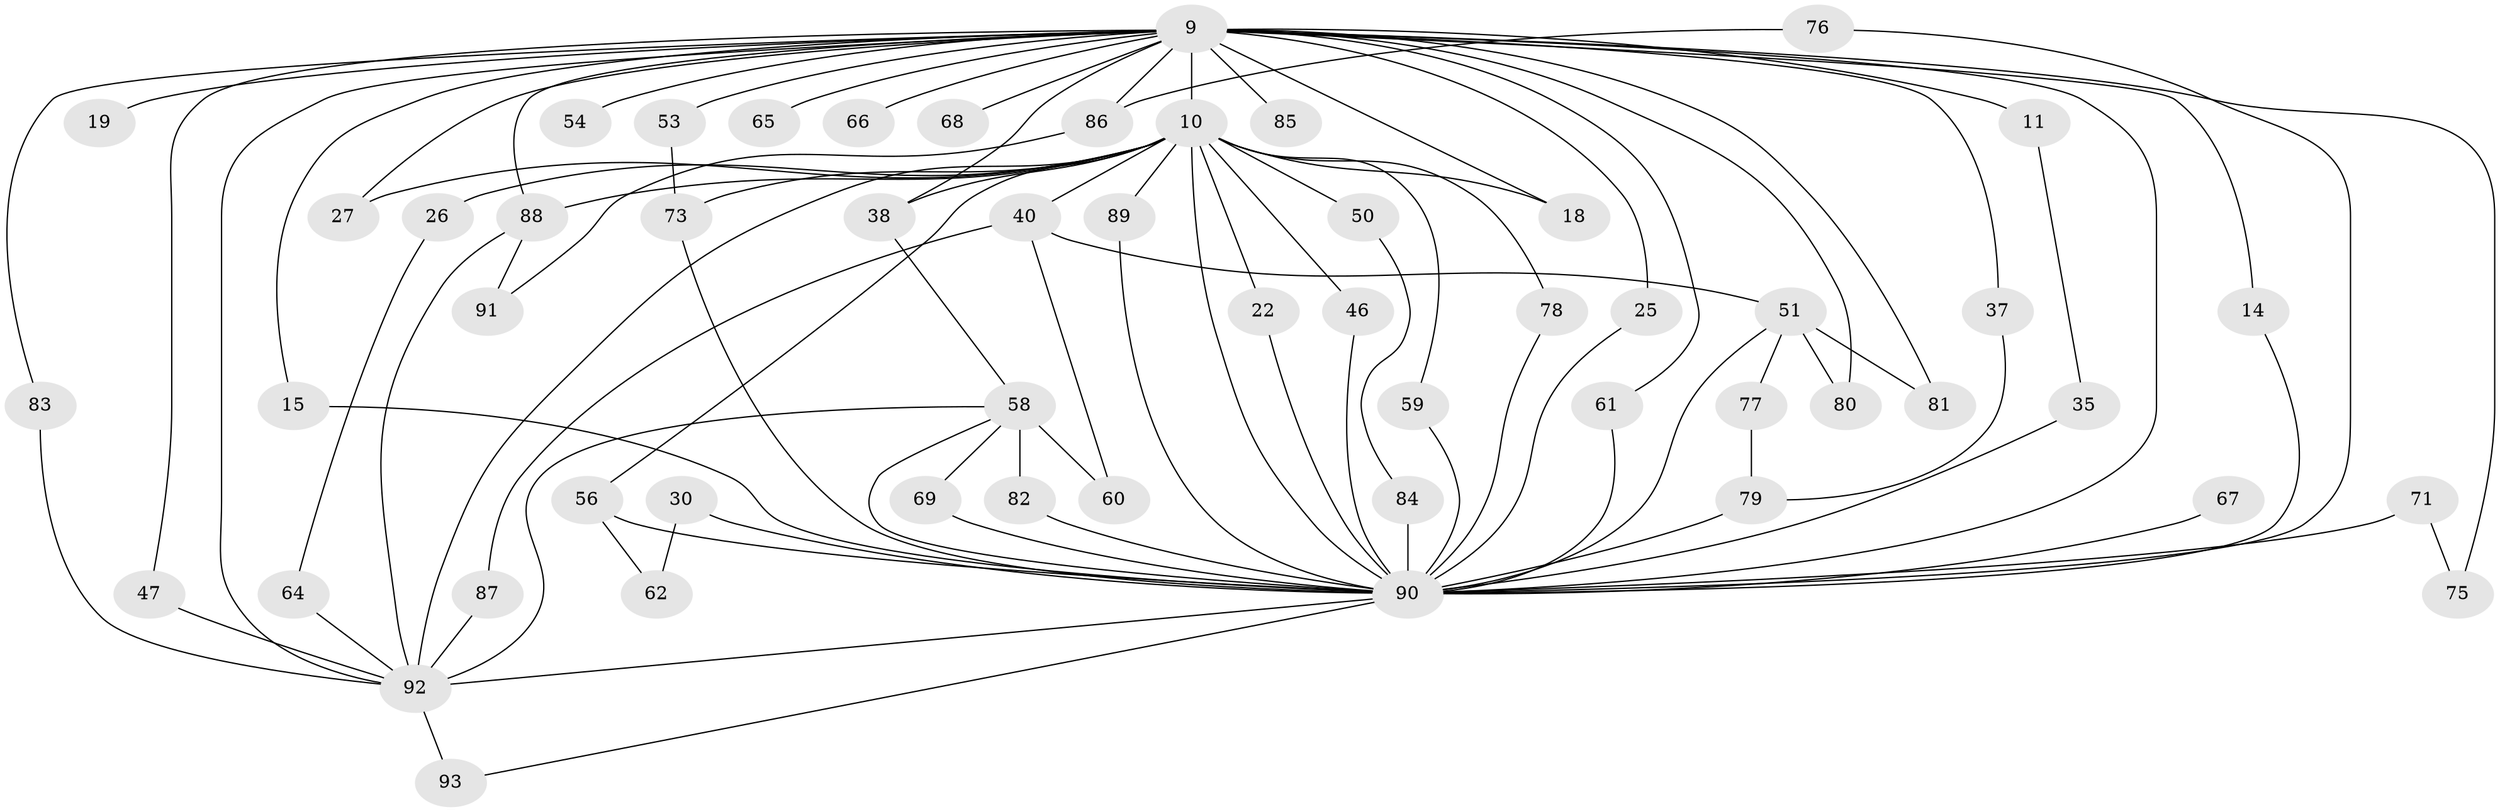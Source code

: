 // original degree distribution, {21: 0.010752688172043012, 18: 0.010752688172043012, 14: 0.021505376344086023, 19: 0.03225806451612903, 25: 0.010752688172043012, 27: 0.010752688172043012, 23: 0.010752688172043012, 3: 0.22580645161290322, 2: 0.5268817204301075, 5: 0.06451612903225806, 4: 0.06451612903225806, 8: 0.010752688172043012}
// Generated by graph-tools (version 1.1) at 2025/49/03/04/25 21:49:11]
// undirected, 55 vertices, 95 edges
graph export_dot {
graph [start="1"]
  node [color=gray90,style=filled];
  9 [super="+1+6"];
  10 [super="+8"];
  11;
  14;
  15;
  18;
  19;
  22;
  25;
  26;
  27;
  30 [super="+24"];
  35;
  37;
  38;
  40 [super="+20"];
  46;
  47;
  50;
  51 [super="+29+39+43"];
  53;
  54;
  56 [super="+28"];
  58 [super="+44"];
  59;
  60;
  61;
  62;
  64;
  65;
  66;
  67 [super="+55+63"];
  68;
  69;
  71;
  73 [super="+34"];
  75;
  76;
  77;
  78 [super="+48"];
  79 [super="+23"];
  80;
  81;
  82 [super="+49"];
  83;
  84 [super="+32+57"];
  85;
  86 [super="+52"];
  87;
  88 [super="+45"];
  89 [super="+21"];
  90 [super="+72+33+7"];
  91;
  92 [super="+70+74+12"];
  93 [super="+36"];
  9 -- 10 [weight=6];
  9 -- 11 [weight=2];
  9 -- 14;
  9 -- 19 [weight=2];
  9 -- 66 [weight=2];
  9 -- 81;
  9 -- 85 [weight=2];
  9 -- 65 [weight=2];
  9 -- 68;
  9 -- 80;
  9 -- 83;
  9 -- 25;
  9 -- 47;
  9 -- 54 [weight=2];
  9 -- 75;
  9 -- 15;
  9 -- 18;
  9 -- 86 [weight=3];
  9 -- 27;
  9 -- 37;
  9 -- 38;
  9 -- 53;
  9 -- 61;
  9 -- 88;
  9 -- 92 [weight=9];
  9 -- 90 [weight=11];
  10 -- 18;
  10 -- 22;
  10 -- 26 [weight=2];
  10 -- 40 [weight=3];
  10 -- 50 [weight=2];
  10 -- 78;
  10 -- 88 [weight=2];
  10 -- 73 [weight=2];
  10 -- 27;
  10 -- 38;
  10 -- 46;
  10 -- 59;
  10 -- 56;
  10 -- 92 [weight=6];
  10 -- 89;
  10 -- 90 [weight=7];
  11 -- 35;
  14 -- 90;
  15 -- 90;
  22 -- 90;
  25 -- 90;
  26 -- 64;
  30 -- 62;
  30 -- 90 [weight=3];
  35 -- 90;
  37 -- 79;
  38 -- 58;
  40 -- 60;
  40 -- 87;
  40 -- 51 [weight=2];
  46 -- 90;
  47 -- 92;
  50 -- 84;
  51 -- 81;
  51 -- 80;
  51 -- 77;
  51 -- 90 [weight=2];
  53 -- 73;
  56 -- 62;
  56 -- 90 [weight=2];
  58 -- 92 [weight=2];
  58 -- 82 [weight=2];
  58 -- 69;
  58 -- 90;
  58 -- 60;
  59 -- 90;
  61 -- 90;
  64 -- 92;
  67 -- 90 [weight=4];
  69 -- 90;
  71 -- 75;
  71 -- 90 [weight=2];
  73 -- 90;
  76 -- 86;
  76 -- 90;
  77 -- 79;
  78 -- 90;
  79 -- 90 [weight=3];
  82 -- 90;
  83 -- 92;
  84 -- 90 [weight=2];
  86 -- 91;
  87 -- 92;
  88 -- 91;
  88 -- 92;
  89 -- 90;
  90 -- 92 [weight=8];
  90 -- 93;
  92 -- 93;
}
